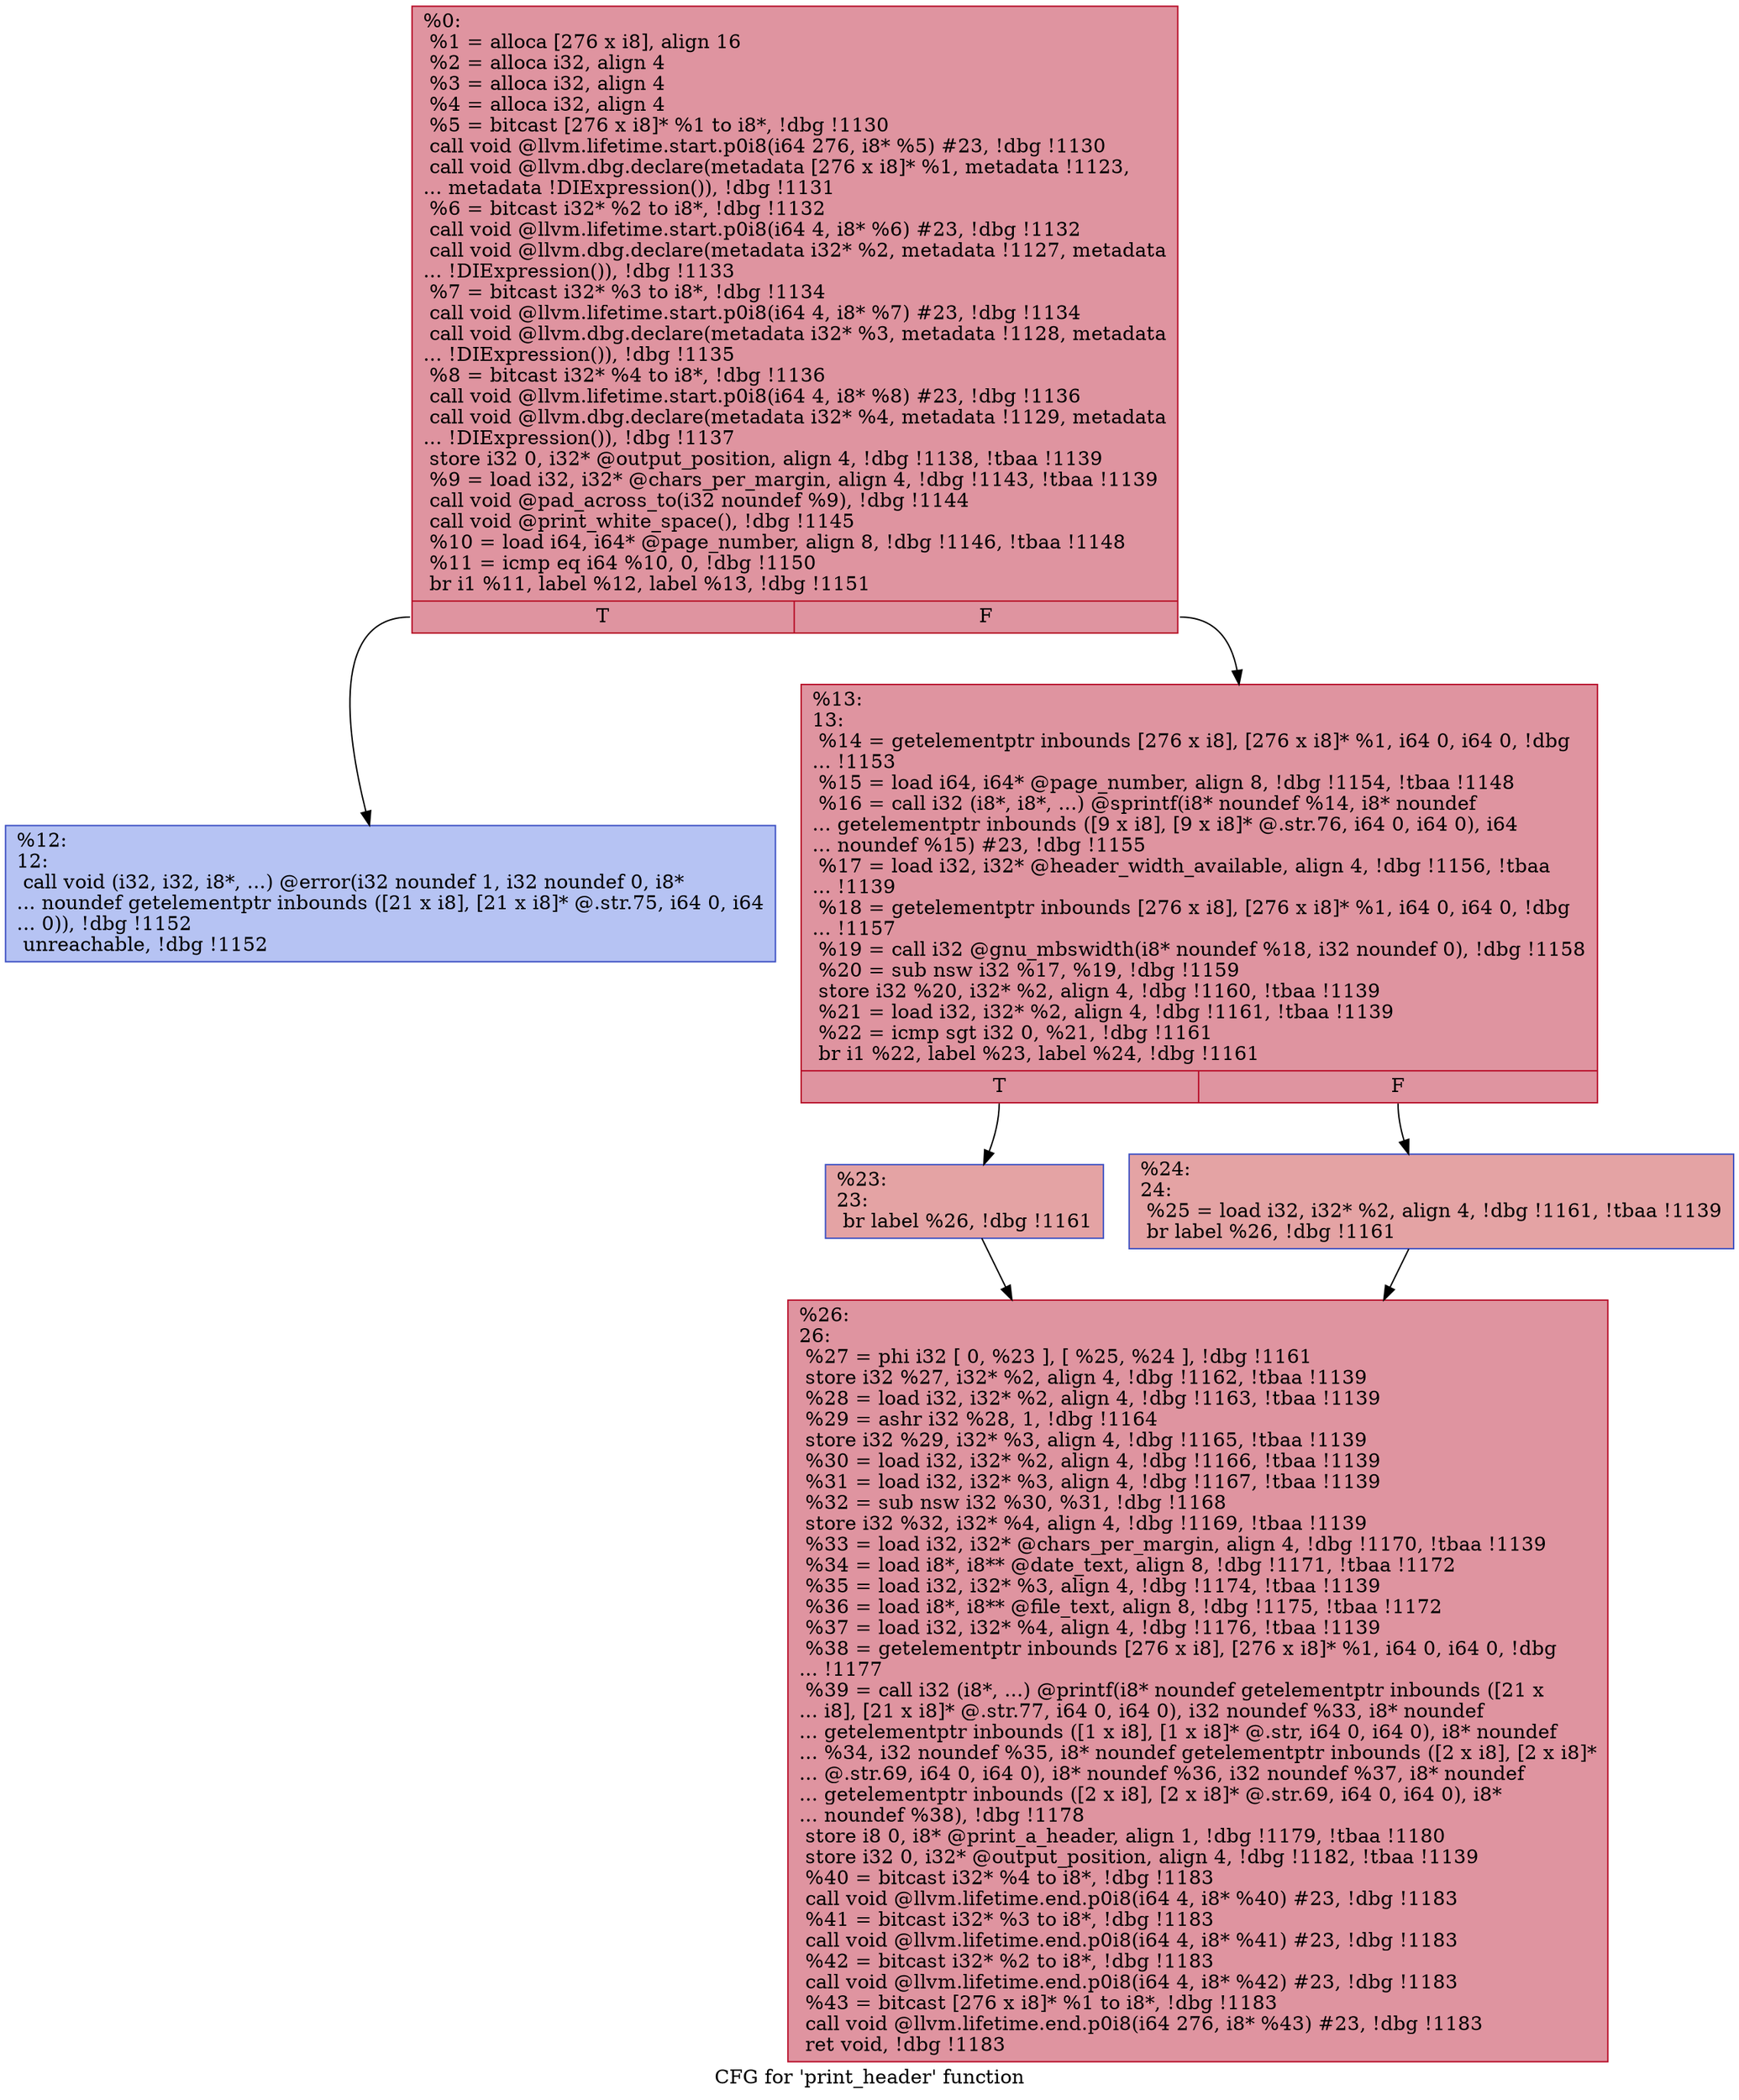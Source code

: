 digraph "CFG for 'print_header' function" {
	label="CFG for 'print_header' function";

	Node0x168f9f0 [shape=record,color="#b70d28ff", style=filled, fillcolor="#b70d2870",label="{%0:\l  %1 = alloca [276 x i8], align 16\l  %2 = alloca i32, align 4\l  %3 = alloca i32, align 4\l  %4 = alloca i32, align 4\l  %5 = bitcast [276 x i8]* %1 to i8*, !dbg !1130\l  call void @llvm.lifetime.start.p0i8(i64 276, i8* %5) #23, !dbg !1130\l  call void @llvm.dbg.declare(metadata [276 x i8]* %1, metadata !1123,\l... metadata !DIExpression()), !dbg !1131\l  %6 = bitcast i32* %2 to i8*, !dbg !1132\l  call void @llvm.lifetime.start.p0i8(i64 4, i8* %6) #23, !dbg !1132\l  call void @llvm.dbg.declare(metadata i32* %2, metadata !1127, metadata\l... !DIExpression()), !dbg !1133\l  %7 = bitcast i32* %3 to i8*, !dbg !1134\l  call void @llvm.lifetime.start.p0i8(i64 4, i8* %7) #23, !dbg !1134\l  call void @llvm.dbg.declare(metadata i32* %3, metadata !1128, metadata\l... !DIExpression()), !dbg !1135\l  %8 = bitcast i32* %4 to i8*, !dbg !1136\l  call void @llvm.lifetime.start.p0i8(i64 4, i8* %8) #23, !dbg !1136\l  call void @llvm.dbg.declare(metadata i32* %4, metadata !1129, metadata\l... !DIExpression()), !dbg !1137\l  store i32 0, i32* @output_position, align 4, !dbg !1138, !tbaa !1139\l  %9 = load i32, i32* @chars_per_margin, align 4, !dbg !1143, !tbaa !1139\l  call void @pad_across_to(i32 noundef %9), !dbg !1144\l  call void @print_white_space(), !dbg !1145\l  %10 = load i64, i64* @page_number, align 8, !dbg !1146, !tbaa !1148\l  %11 = icmp eq i64 %10, 0, !dbg !1150\l  br i1 %11, label %12, label %13, !dbg !1151\l|{<s0>T|<s1>F}}"];
	Node0x168f9f0:s0 -> Node0x168fa40;
	Node0x168f9f0:s1 -> Node0x168fa90;
	Node0x168fa40 [shape=record,color="#3d50c3ff", style=filled, fillcolor="#5977e370",label="{%12:\l12:                                               \l  call void (i32, i32, i8*, ...) @error(i32 noundef 1, i32 noundef 0, i8*\l... noundef getelementptr inbounds ([21 x i8], [21 x i8]* @.str.75, i64 0, i64\l... 0)), !dbg !1152\l  unreachable, !dbg !1152\l}"];
	Node0x168fa90 [shape=record,color="#b70d28ff", style=filled, fillcolor="#b70d2870",label="{%13:\l13:                                               \l  %14 = getelementptr inbounds [276 x i8], [276 x i8]* %1, i64 0, i64 0, !dbg\l... !1153\l  %15 = load i64, i64* @page_number, align 8, !dbg !1154, !tbaa !1148\l  %16 = call i32 (i8*, i8*, ...) @sprintf(i8* noundef %14, i8* noundef\l... getelementptr inbounds ([9 x i8], [9 x i8]* @.str.76, i64 0, i64 0), i64\l... noundef %15) #23, !dbg !1155\l  %17 = load i32, i32* @header_width_available, align 4, !dbg !1156, !tbaa\l... !1139\l  %18 = getelementptr inbounds [276 x i8], [276 x i8]* %1, i64 0, i64 0, !dbg\l... !1157\l  %19 = call i32 @gnu_mbswidth(i8* noundef %18, i32 noundef 0), !dbg !1158\l  %20 = sub nsw i32 %17, %19, !dbg !1159\l  store i32 %20, i32* %2, align 4, !dbg !1160, !tbaa !1139\l  %21 = load i32, i32* %2, align 4, !dbg !1161, !tbaa !1139\l  %22 = icmp sgt i32 0, %21, !dbg !1161\l  br i1 %22, label %23, label %24, !dbg !1161\l|{<s0>T|<s1>F}}"];
	Node0x168fa90:s0 -> Node0x168fae0;
	Node0x168fa90:s1 -> Node0x168fb30;
	Node0x168fae0 [shape=record,color="#3d50c3ff", style=filled, fillcolor="#c32e3170",label="{%23:\l23:                                               \l  br label %26, !dbg !1161\l}"];
	Node0x168fae0 -> Node0x168fb80;
	Node0x168fb30 [shape=record,color="#3d50c3ff", style=filled, fillcolor="#c32e3170",label="{%24:\l24:                                               \l  %25 = load i32, i32* %2, align 4, !dbg !1161, !tbaa !1139\l  br label %26, !dbg !1161\l}"];
	Node0x168fb30 -> Node0x168fb80;
	Node0x168fb80 [shape=record,color="#b70d28ff", style=filled, fillcolor="#b70d2870",label="{%26:\l26:                                               \l  %27 = phi i32 [ 0, %23 ], [ %25, %24 ], !dbg !1161\l  store i32 %27, i32* %2, align 4, !dbg !1162, !tbaa !1139\l  %28 = load i32, i32* %2, align 4, !dbg !1163, !tbaa !1139\l  %29 = ashr i32 %28, 1, !dbg !1164\l  store i32 %29, i32* %3, align 4, !dbg !1165, !tbaa !1139\l  %30 = load i32, i32* %2, align 4, !dbg !1166, !tbaa !1139\l  %31 = load i32, i32* %3, align 4, !dbg !1167, !tbaa !1139\l  %32 = sub nsw i32 %30, %31, !dbg !1168\l  store i32 %32, i32* %4, align 4, !dbg !1169, !tbaa !1139\l  %33 = load i32, i32* @chars_per_margin, align 4, !dbg !1170, !tbaa !1139\l  %34 = load i8*, i8** @date_text, align 8, !dbg !1171, !tbaa !1172\l  %35 = load i32, i32* %3, align 4, !dbg !1174, !tbaa !1139\l  %36 = load i8*, i8** @file_text, align 8, !dbg !1175, !tbaa !1172\l  %37 = load i32, i32* %4, align 4, !dbg !1176, !tbaa !1139\l  %38 = getelementptr inbounds [276 x i8], [276 x i8]* %1, i64 0, i64 0, !dbg\l... !1177\l  %39 = call i32 (i8*, ...) @printf(i8* noundef getelementptr inbounds ([21 x\l... i8], [21 x i8]* @.str.77, i64 0, i64 0), i32 noundef %33, i8* noundef\l... getelementptr inbounds ([1 x i8], [1 x i8]* @.str, i64 0, i64 0), i8* noundef\l... %34, i32 noundef %35, i8* noundef getelementptr inbounds ([2 x i8], [2 x i8]*\l... @.str.69, i64 0, i64 0), i8* noundef %36, i32 noundef %37, i8* noundef\l... getelementptr inbounds ([2 x i8], [2 x i8]* @.str.69, i64 0, i64 0), i8*\l... noundef %38), !dbg !1178\l  store i8 0, i8* @print_a_header, align 1, !dbg !1179, !tbaa !1180\l  store i32 0, i32* @output_position, align 4, !dbg !1182, !tbaa !1139\l  %40 = bitcast i32* %4 to i8*, !dbg !1183\l  call void @llvm.lifetime.end.p0i8(i64 4, i8* %40) #23, !dbg !1183\l  %41 = bitcast i32* %3 to i8*, !dbg !1183\l  call void @llvm.lifetime.end.p0i8(i64 4, i8* %41) #23, !dbg !1183\l  %42 = bitcast i32* %2 to i8*, !dbg !1183\l  call void @llvm.lifetime.end.p0i8(i64 4, i8* %42) #23, !dbg !1183\l  %43 = bitcast [276 x i8]* %1 to i8*, !dbg !1183\l  call void @llvm.lifetime.end.p0i8(i64 276, i8* %43) #23, !dbg !1183\l  ret void, !dbg !1183\l}"];
}
